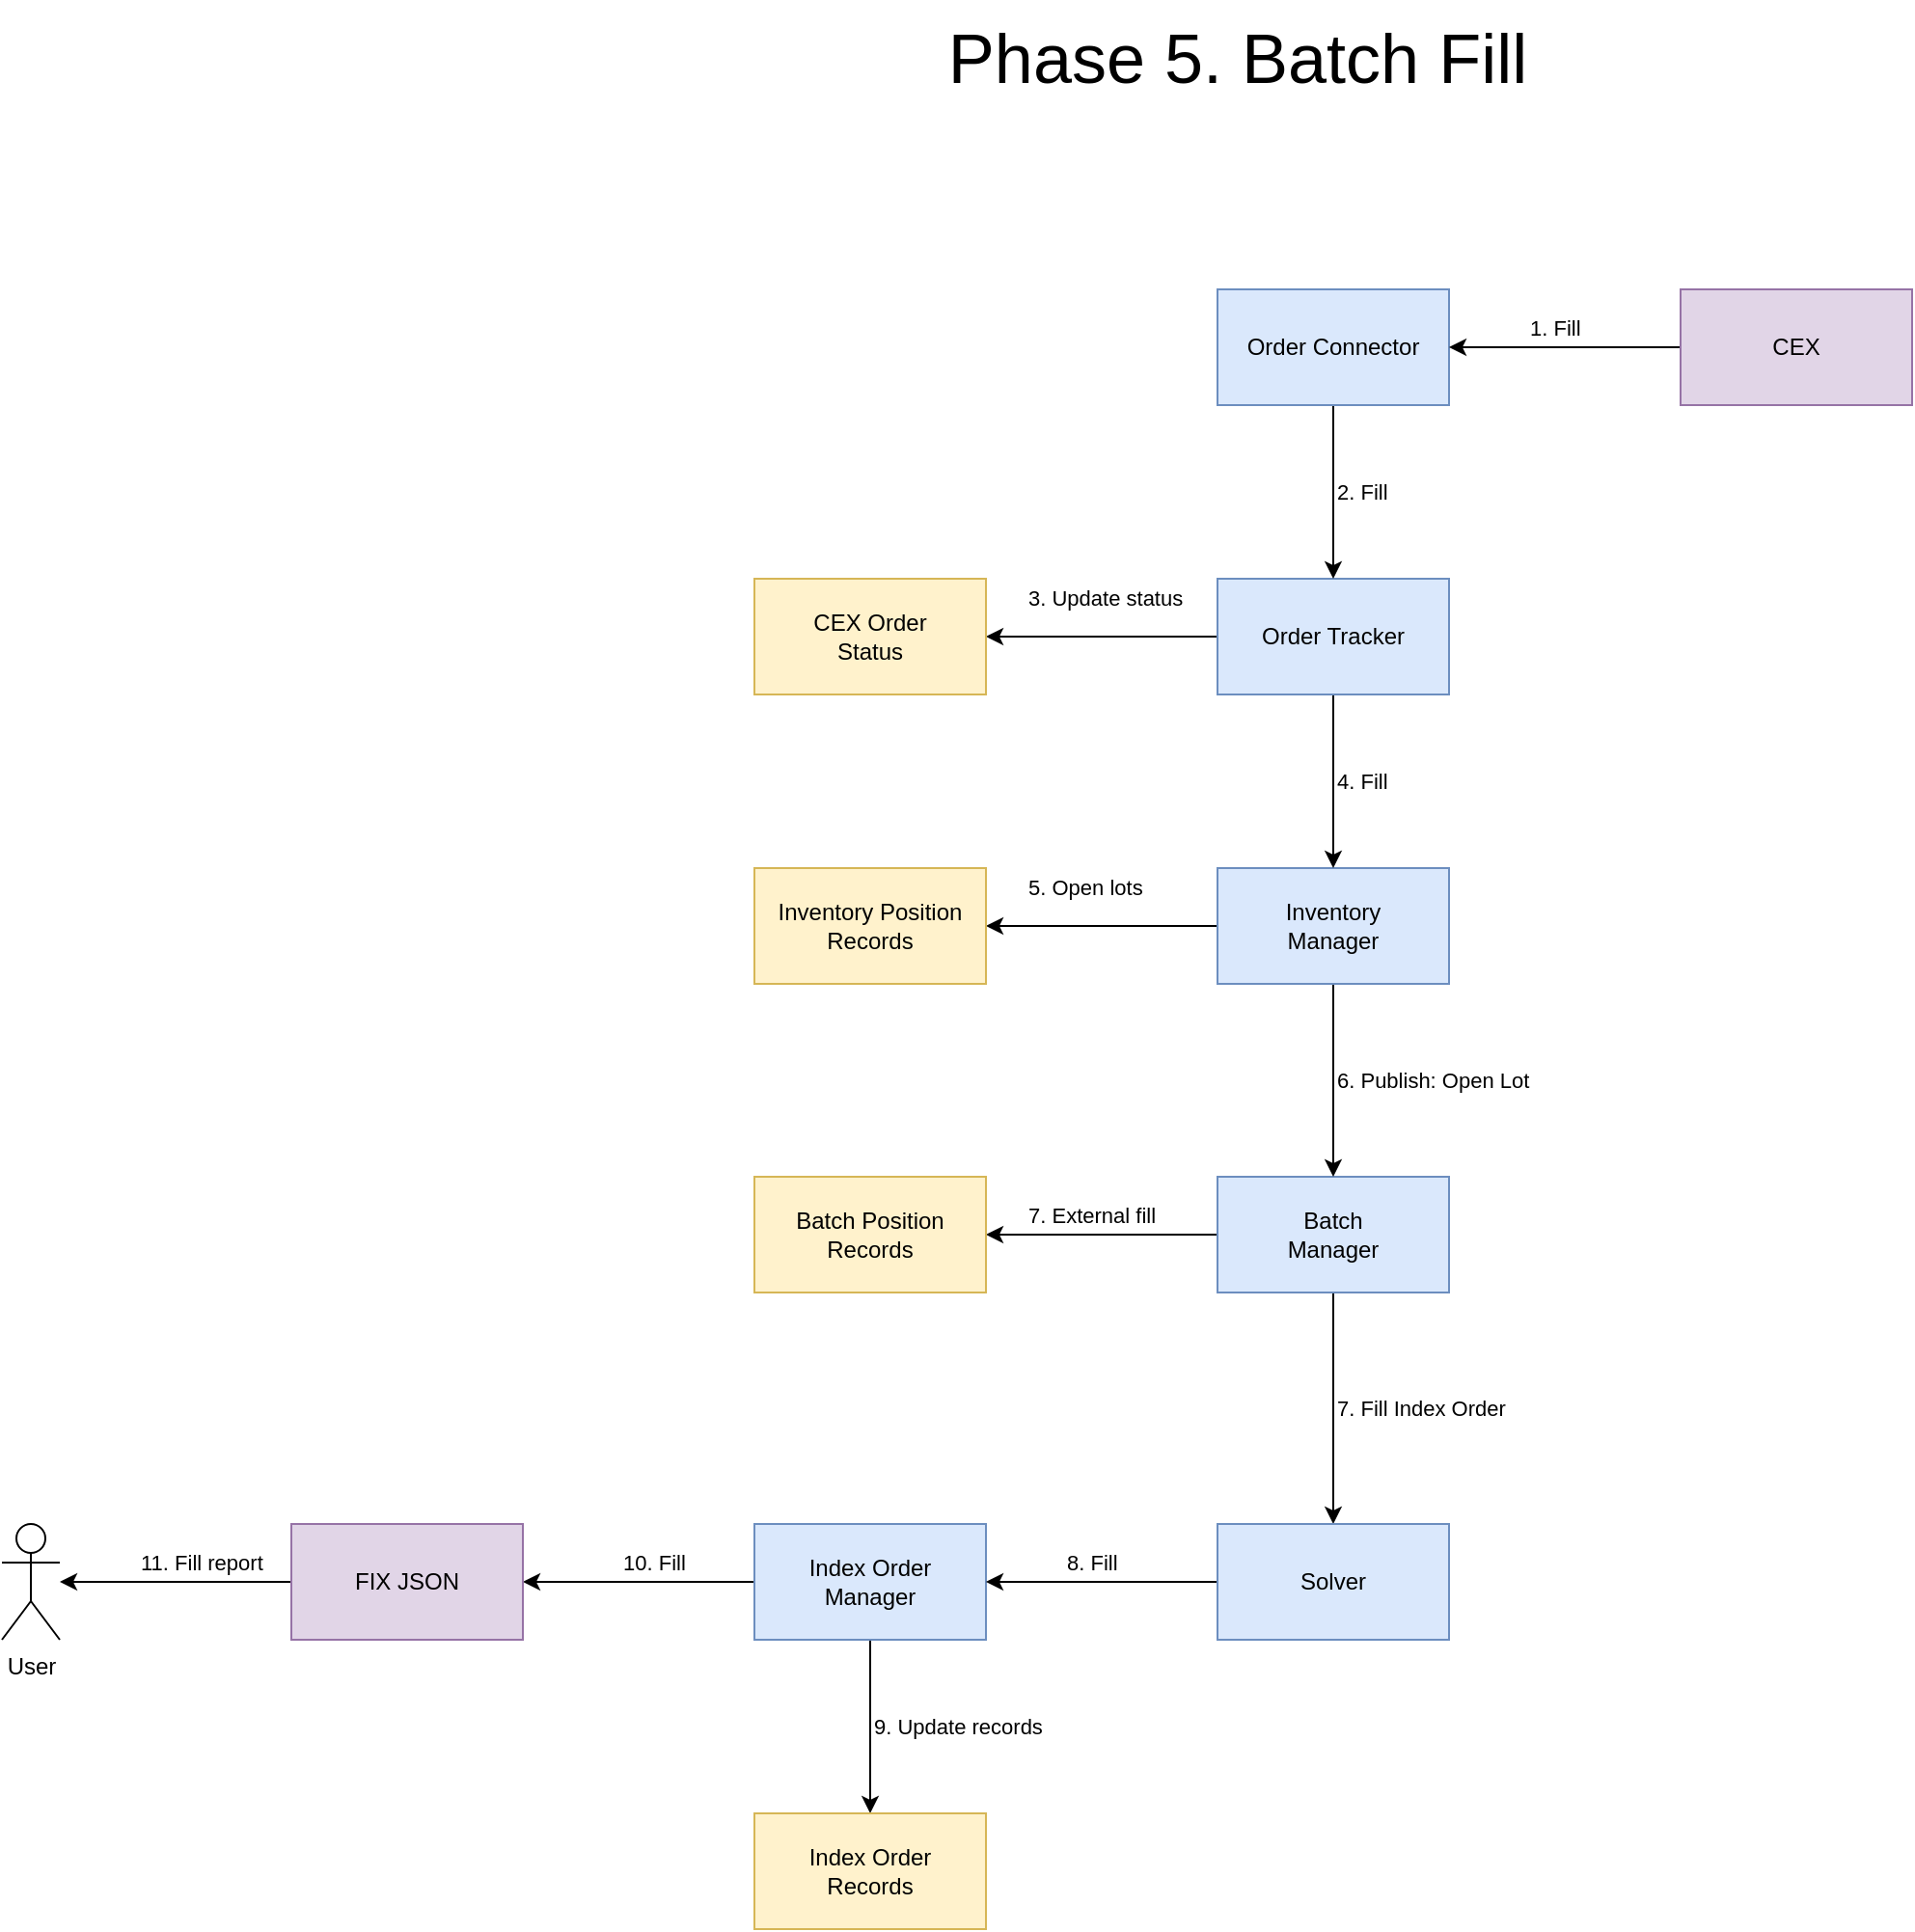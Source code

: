 <mxfile version="24.7.8">
  <diagram name="Page-1" id="7mb0r4nt96dzi734ky6D">
    <mxGraphModel dx="2327" dy="1569" grid="1" gridSize="10" guides="1" tooltips="1" connect="1" arrows="1" fold="1" page="1" pageScale="1" pageWidth="1169" pageHeight="827" math="0" shadow="0">
      <root>
        <mxCell id="0" />
        <mxCell id="1" parent="0" />
        <mxCell id="80JRJonDnm49HlkENDq_-1" value="&lt;font style=&quot;font-size: 36px;&quot;&gt;Phase 5. Batch Fill&lt;/font&gt;" style="text;html=1;align=center;verticalAlign=middle;resizable=0;points=[];autosize=1;strokeColor=none;fillColor=none;" vertex="1" parent="1">
          <mxGeometry x="410" y="-550" width="320" height="60" as="geometry" />
        </mxCell>
        <mxCell id="80JRJonDnm49HlkENDq_-3" value="7. External fill" style="edgeStyle=orthogonalEdgeStyle;rounded=0;orthogonalLoop=1;jettySize=auto;html=1;align=left;" edge="1" parent="1" source="80JRJonDnm49HlkENDq_-4" target="80JRJonDnm49HlkENDq_-14">
          <mxGeometry x="0.667" y="-10" relative="1" as="geometry">
            <mxPoint as="offset" />
          </mxGeometry>
        </mxCell>
        <mxCell id="80JRJonDnm49HlkENDq_-26" value="7. Fill Index Order" style="edgeStyle=orthogonalEdgeStyle;rounded=0;orthogonalLoop=1;jettySize=auto;html=1;entryX=0.5;entryY=0;entryDx=0;entryDy=0;align=left;" edge="1" parent="1" source="80JRJonDnm49HlkENDq_-4" target="80JRJonDnm49HlkENDq_-23">
          <mxGeometry relative="1" as="geometry" />
        </mxCell>
        <mxCell id="80JRJonDnm49HlkENDq_-4" value="Batch&lt;div&gt;Manager&lt;/div&gt;" style="rounded=0;whiteSpace=wrap;html=1;fillColor=#dae8fc;strokeColor=#6c8ebf;" vertex="1" parent="1">
          <mxGeometry x="560" y="60" width="120" height="60" as="geometry" />
        </mxCell>
        <mxCell id="80JRJonDnm49HlkENDq_-19" value="5. Open lots" style="edgeStyle=orthogonalEdgeStyle;rounded=0;orthogonalLoop=1;jettySize=auto;html=1;align=left;" edge="1" parent="1" source="80JRJonDnm49HlkENDq_-6" target="80JRJonDnm49HlkENDq_-18">
          <mxGeometry x="0.667" y="-20" relative="1" as="geometry">
            <mxPoint as="offset" />
          </mxGeometry>
        </mxCell>
        <mxCell id="80JRJonDnm49HlkENDq_-20" value="6. Publish: Open Lot" style="edgeStyle=orthogonalEdgeStyle;rounded=0;orthogonalLoop=1;jettySize=auto;html=1;align=left;" edge="1" parent="1" source="80JRJonDnm49HlkENDq_-6" target="80JRJonDnm49HlkENDq_-4">
          <mxGeometry relative="1" as="geometry" />
        </mxCell>
        <mxCell id="80JRJonDnm49HlkENDq_-6" value="Inventory&lt;div&gt;Manager&lt;/div&gt;" style="rounded=0;whiteSpace=wrap;html=1;fillColor=#dae8fc;strokeColor=#6c8ebf;" vertex="1" parent="1">
          <mxGeometry x="560" y="-100" width="120" height="60" as="geometry" />
        </mxCell>
        <mxCell id="80JRJonDnm49HlkENDq_-7" value="3. Update status" style="edgeStyle=orthogonalEdgeStyle;rounded=0;orthogonalLoop=1;jettySize=auto;html=1;align=left;" edge="1" parent="1" source="80JRJonDnm49HlkENDq_-9" target="80JRJonDnm49HlkENDq_-10">
          <mxGeometry x="0.667" y="-20" relative="1" as="geometry">
            <mxPoint as="offset" />
          </mxGeometry>
        </mxCell>
        <mxCell id="80JRJonDnm49HlkENDq_-17" value="4. Fill" style="edgeStyle=orthogonalEdgeStyle;rounded=0;orthogonalLoop=1;jettySize=auto;html=1;align=left;" edge="1" parent="1" source="80JRJonDnm49HlkENDq_-9" target="80JRJonDnm49HlkENDq_-6">
          <mxGeometry relative="1" as="geometry" />
        </mxCell>
        <mxCell id="80JRJonDnm49HlkENDq_-9" value="Order Tracker" style="rounded=0;whiteSpace=wrap;html=1;fillColor=#dae8fc;strokeColor=#6c8ebf;" vertex="1" parent="1">
          <mxGeometry x="560" y="-250" width="120" height="60" as="geometry" />
        </mxCell>
        <mxCell id="80JRJonDnm49HlkENDq_-10" value="CEX Order&lt;div&gt;Status&lt;/div&gt;" style="rounded=0;whiteSpace=wrap;html=1;fillColor=#fff2cc;strokeColor=#d6b656;" vertex="1" parent="1">
          <mxGeometry x="320" y="-250" width="120" height="60" as="geometry" />
        </mxCell>
        <mxCell id="80JRJonDnm49HlkENDq_-16" value="2. Fill" style="edgeStyle=orthogonalEdgeStyle;rounded=0;orthogonalLoop=1;jettySize=auto;html=1;align=left;" edge="1" parent="1" source="80JRJonDnm49HlkENDq_-12" target="80JRJonDnm49HlkENDq_-9">
          <mxGeometry relative="1" as="geometry" />
        </mxCell>
        <mxCell id="80JRJonDnm49HlkENDq_-12" value="Order Connector" style="rounded=0;whiteSpace=wrap;html=1;fillColor=#dae8fc;strokeColor=#6c8ebf;" vertex="1" parent="1">
          <mxGeometry x="560" y="-400" width="120" height="60" as="geometry" />
        </mxCell>
        <mxCell id="80JRJonDnm49HlkENDq_-15" value="1. Fill" style="edgeStyle=orthogonalEdgeStyle;rounded=0;orthogonalLoop=1;jettySize=auto;html=1;align=left;" edge="1" parent="1" source="80JRJonDnm49HlkENDq_-13" target="80JRJonDnm49HlkENDq_-12">
          <mxGeometry x="0.333" y="-10" relative="1" as="geometry">
            <mxPoint as="offset" />
          </mxGeometry>
        </mxCell>
        <mxCell id="80JRJonDnm49HlkENDq_-13" value="CEX" style="rounded=0;whiteSpace=wrap;html=1;fillColor=#e1d5e7;strokeColor=#9673a6;" vertex="1" parent="1">
          <mxGeometry x="800" y="-400" width="120" height="60" as="geometry" />
        </mxCell>
        <mxCell id="80JRJonDnm49HlkENDq_-14" value="Batch&amp;nbsp;&lt;span style=&quot;background-color: initial;&quot;&gt;Position&lt;/span&gt;&lt;div&gt;Records&lt;/div&gt;" style="rounded=0;whiteSpace=wrap;html=1;fillColor=#fff2cc;strokeColor=#d6b656;" vertex="1" parent="1">
          <mxGeometry x="320" y="60" width="120" height="60" as="geometry" />
        </mxCell>
        <mxCell id="80JRJonDnm49HlkENDq_-18" value="Inventory Position&lt;div&gt;Records&lt;/div&gt;" style="rounded=0;whiteSpace=wrap;html=1;fillColor=#fff2cc;strokeColor=#d6b656;" vertex="1" parent="1">
          <mxGeometry x="320" y="-100" width="120" height="60" as="geometry" />
        </mxCell>
        <mxCell id="80JRJonDnm49HlkENDq_-28" value="9. Update records" style="edgeStyle=orthogonalEdgeStyle;rounded=0;orthogonalLoop=1;jettySize=auto;html=1;align=left;" edge="1" parent="1" source="80JRJonDnm49HlkENDq_-21" target="80JRJonDnm49HlkENDq_-25">
          <mxGeometry relative="1" as="geometry" />
        </mxCell>
        <mxCell id="80JRJonDnm49HlkENDq_-29" value="10. Fill" style="edgeStyle=orthogonalEdgeStyle;rounded=0;orthogonalLoop=1;jettySize=auto;html=1;align=left;" edge="1" parent="1" source="80JRJonDnm49HlkENDq_-21" target="80JRJonDnm49HlkENDq_-24">
          <mxGeometry x="0.167" y="-10" relative="1" as="geometry">
            <mxPoint as="offset" />
          </mxGeometry>
        </mxCell>
        <mxCell id="80JRJonDnm49HlkENDq_-21" value="Index Order&lt;div&gt;Manager&lt;/div&gt;" style="rounded=0;whiteSpace=wrap;html=1;fillColor=#dae8fc;strokeColor=#6c8ebf;" vertex="1" parent="1">
          <mxGeometry x="320" y="240" width="120" height="60" as="geometry" />
        </mxCell>
        <mxCell id="80JRJonDnm49HlkENDq_-22" value="User" style="shape=umlActor;verticalLabelPosition=bottom;verticalAlign=top;html=1;outlineConnect=0;" vertex="1" parent="1">
          <mxGeometry x="-70" y="240" width="30" height="60" as="geometry" />
        </mxCell>
        <mxCell id="80JRJonDnm49HlkENDq_-27" value="8. Fill" style="edgeStyle=orthogonalEdgeStyle;rounded=0;orthogonalLoop=1;jettySize=auto;html=1;align=left;" edge="1" parent="1" source="80JRJonDnm49HlkENDq_-23" target="80JRJonDnm49HlkENDq_-21">
          <mxGeometry x="0.333" y="-10" relative="1" as="geometry">
            <mxPoint as="offset" />
          </mxGeometry>
        </mxCell>
        <mxCell id="80JRJonDnm49HlkENDq_-23" value="Solver" style="rounded=0;whiteSpace=wrap;html=1;fillColor=#dae8fc;strokeColor=#6c8ebf;" vertex="1" parent="1">
          <mxGeometry x="560" y="240" width="120" height="60" as="geometry" />
        </mxCell>
        <mxCell id="80JRJonDnm49HlkENDq_-30" value="11. Fill report" style="edgeStyle=orthogonalEdgeStyle;rounded=0;orthogonalLoop=1;jettySize=auto;html=1;align=left;" edge="1" parent="1" source="80JRJonDnm49HlkENDq_-24" target="80JRJonDnm49HlkENDq_-22">
          <mxGeometry x="0.333" y="-10" relative="1" as="geometry">
            <mxPoint as="offset" />
          </mxGeometry>
        </mxCell>
        <mxCell id="80JRJonDnm49HlkENDq_-24" value="FIX JSON" style="rounded=0;whiteSpace=wrap;html=1;fillColor=#e1d5e7;strokeColor=#9673a6;" vertex="1" parent="1">
          <mxGeometry x="80" y="240" width="120" height="60" as="geometry" />
        </mxCell>
        <mxCell id="80JRJonDnm49HlkENDq_-25" value="Index Order&lt;div&gt;Records&lt;/div&gt;" style="rounded=0;whiteSpace=wrap;html=1;fillColor=#fff2cc;strokeColor=#d6b656;" vertex="1" parent="1">
          <mxGeometry x="320" y="390" width="120" height="60" as="geometry" />
        </mxCell>
      </root>
    </mxGraphModel>
  </diagram>
</mxfile>
